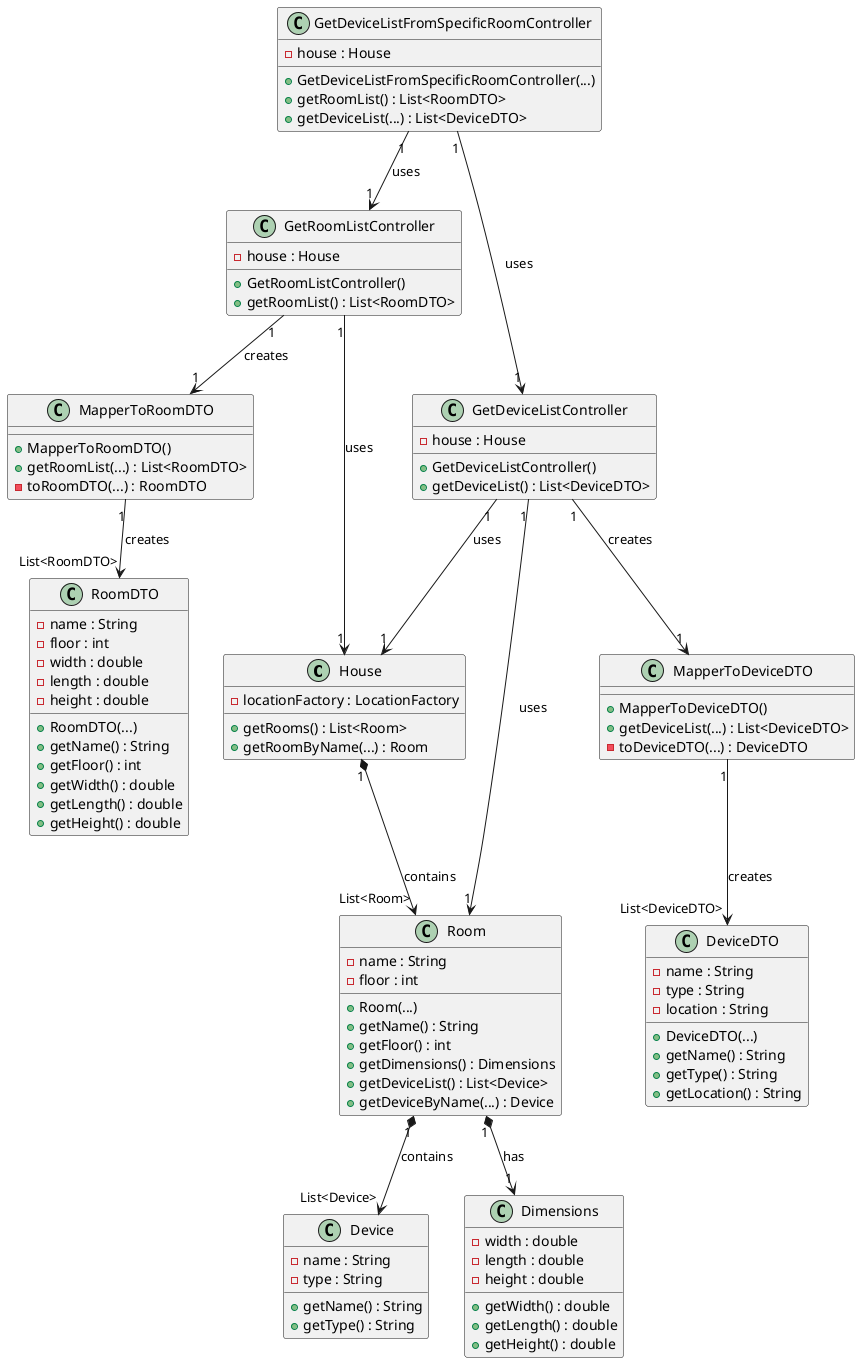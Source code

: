 @startuml

class House {
  - locationFactory : LocationFactory
  + getRooms() : List<Room>
  + getRoomByName(...) : Room
}

class GetRoomListController {
    - house : House

    + GetRoomListController()
    + getRoomList() : List<RoomDTO>
}

class GetDeviceListController {
    - house : House

    + GetDeviceListController()
    + getDeviceList() : List<DeviceDTO>
}

class GetDeviceListFromSpecificRoomController {
    - house : House

    + GetDeviceListFromSpecificRoomController(...)
    + getRoomList() : List<RoomDTO>
    + getDeviceList(...) : List<DeviceDTO>
}

class MapperToRoomDTO {

    + MapperToRoomDTO()
    + getRoomList(...) : List<RoomDTO>
    - toRoomDTO(...) : RoomDTO
}

class MapperToDeviceDTO {

    + MapperToDeviceDTO()
    + getDeviceList(...) : List<DeviceDTO>
    - toDeviceDTO(...) : DeviceDTO
}

class RoomDTO {
    - name : String
    - floor : int
    - width : double
    - length : double
    - height : double

    + RoomDTO(...)
    + getName() : String
    + getFloor() : int
    + getWidth() : double
    + getLength() : double
    + getHeight() : double
}

class DeviceDTO {
    - name : String
    - type : String
    - location : String

    + DeviceDTO(...)
    + getName() : String
    + getType() : String
    + getLocation() : String
}

class Room {
    - name : String
    - floor : int

    + Room(...)
    + getName() : String
    + getFloor() : int
    + getDimensions() : Dimensions
    + getDeviceList() : List<Device>
    + getDeviceByName(...) : Device
}

class Device {
    - name : String
    - type : String

    + getName() : String
    + getType() : String
}

class Dimensions {
    - width : double
    - length : double
    - height : double

    + getWidth() : double
    + getLength() : double
    + getHeight() : double
}

GetDeviceListFromSpecificRoomController "1" --> "1" GetRoomListController : uses
GetRoomListController "1" ---> "1" House : uses
GetRoomListController "1" --> "1" MapperToRoomDTO : creates
MapperToRoomDTO "1" --> "List<RoomDTO>" RoomDTO : creates
GetDeviceListFromSpecificRoomController "1" --> "1" GetDeviceListController : uses
GetDeviceListController "1" --> "1" House : uses
GetDeviceListController "1" --> "1" Room : uses
GetDeviceListController "1" --> "1" MapperToDeviceDTO : creates
MapperToDeviceDTO "1" --> "List<DeviceDTO>" DeviceDTO : creates
Room "1" *--> "1" Dimensions : has
House "1" *--> "List<Room>" Room : contains
Room "1" *--> "List<Device>" Device : contains

@enduml